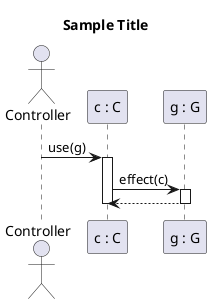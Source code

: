 @startuml
title Sample Title

actor Controller
 
    Controller -> "c : C" : use(g)
    activate "c : C"
        "c : C" -> "g : G" : effect(c)
        activate "g : G"
            "c : C" <-- "g : G"
        deactivate "g : G"
    deactivate "c : C"

@enduml